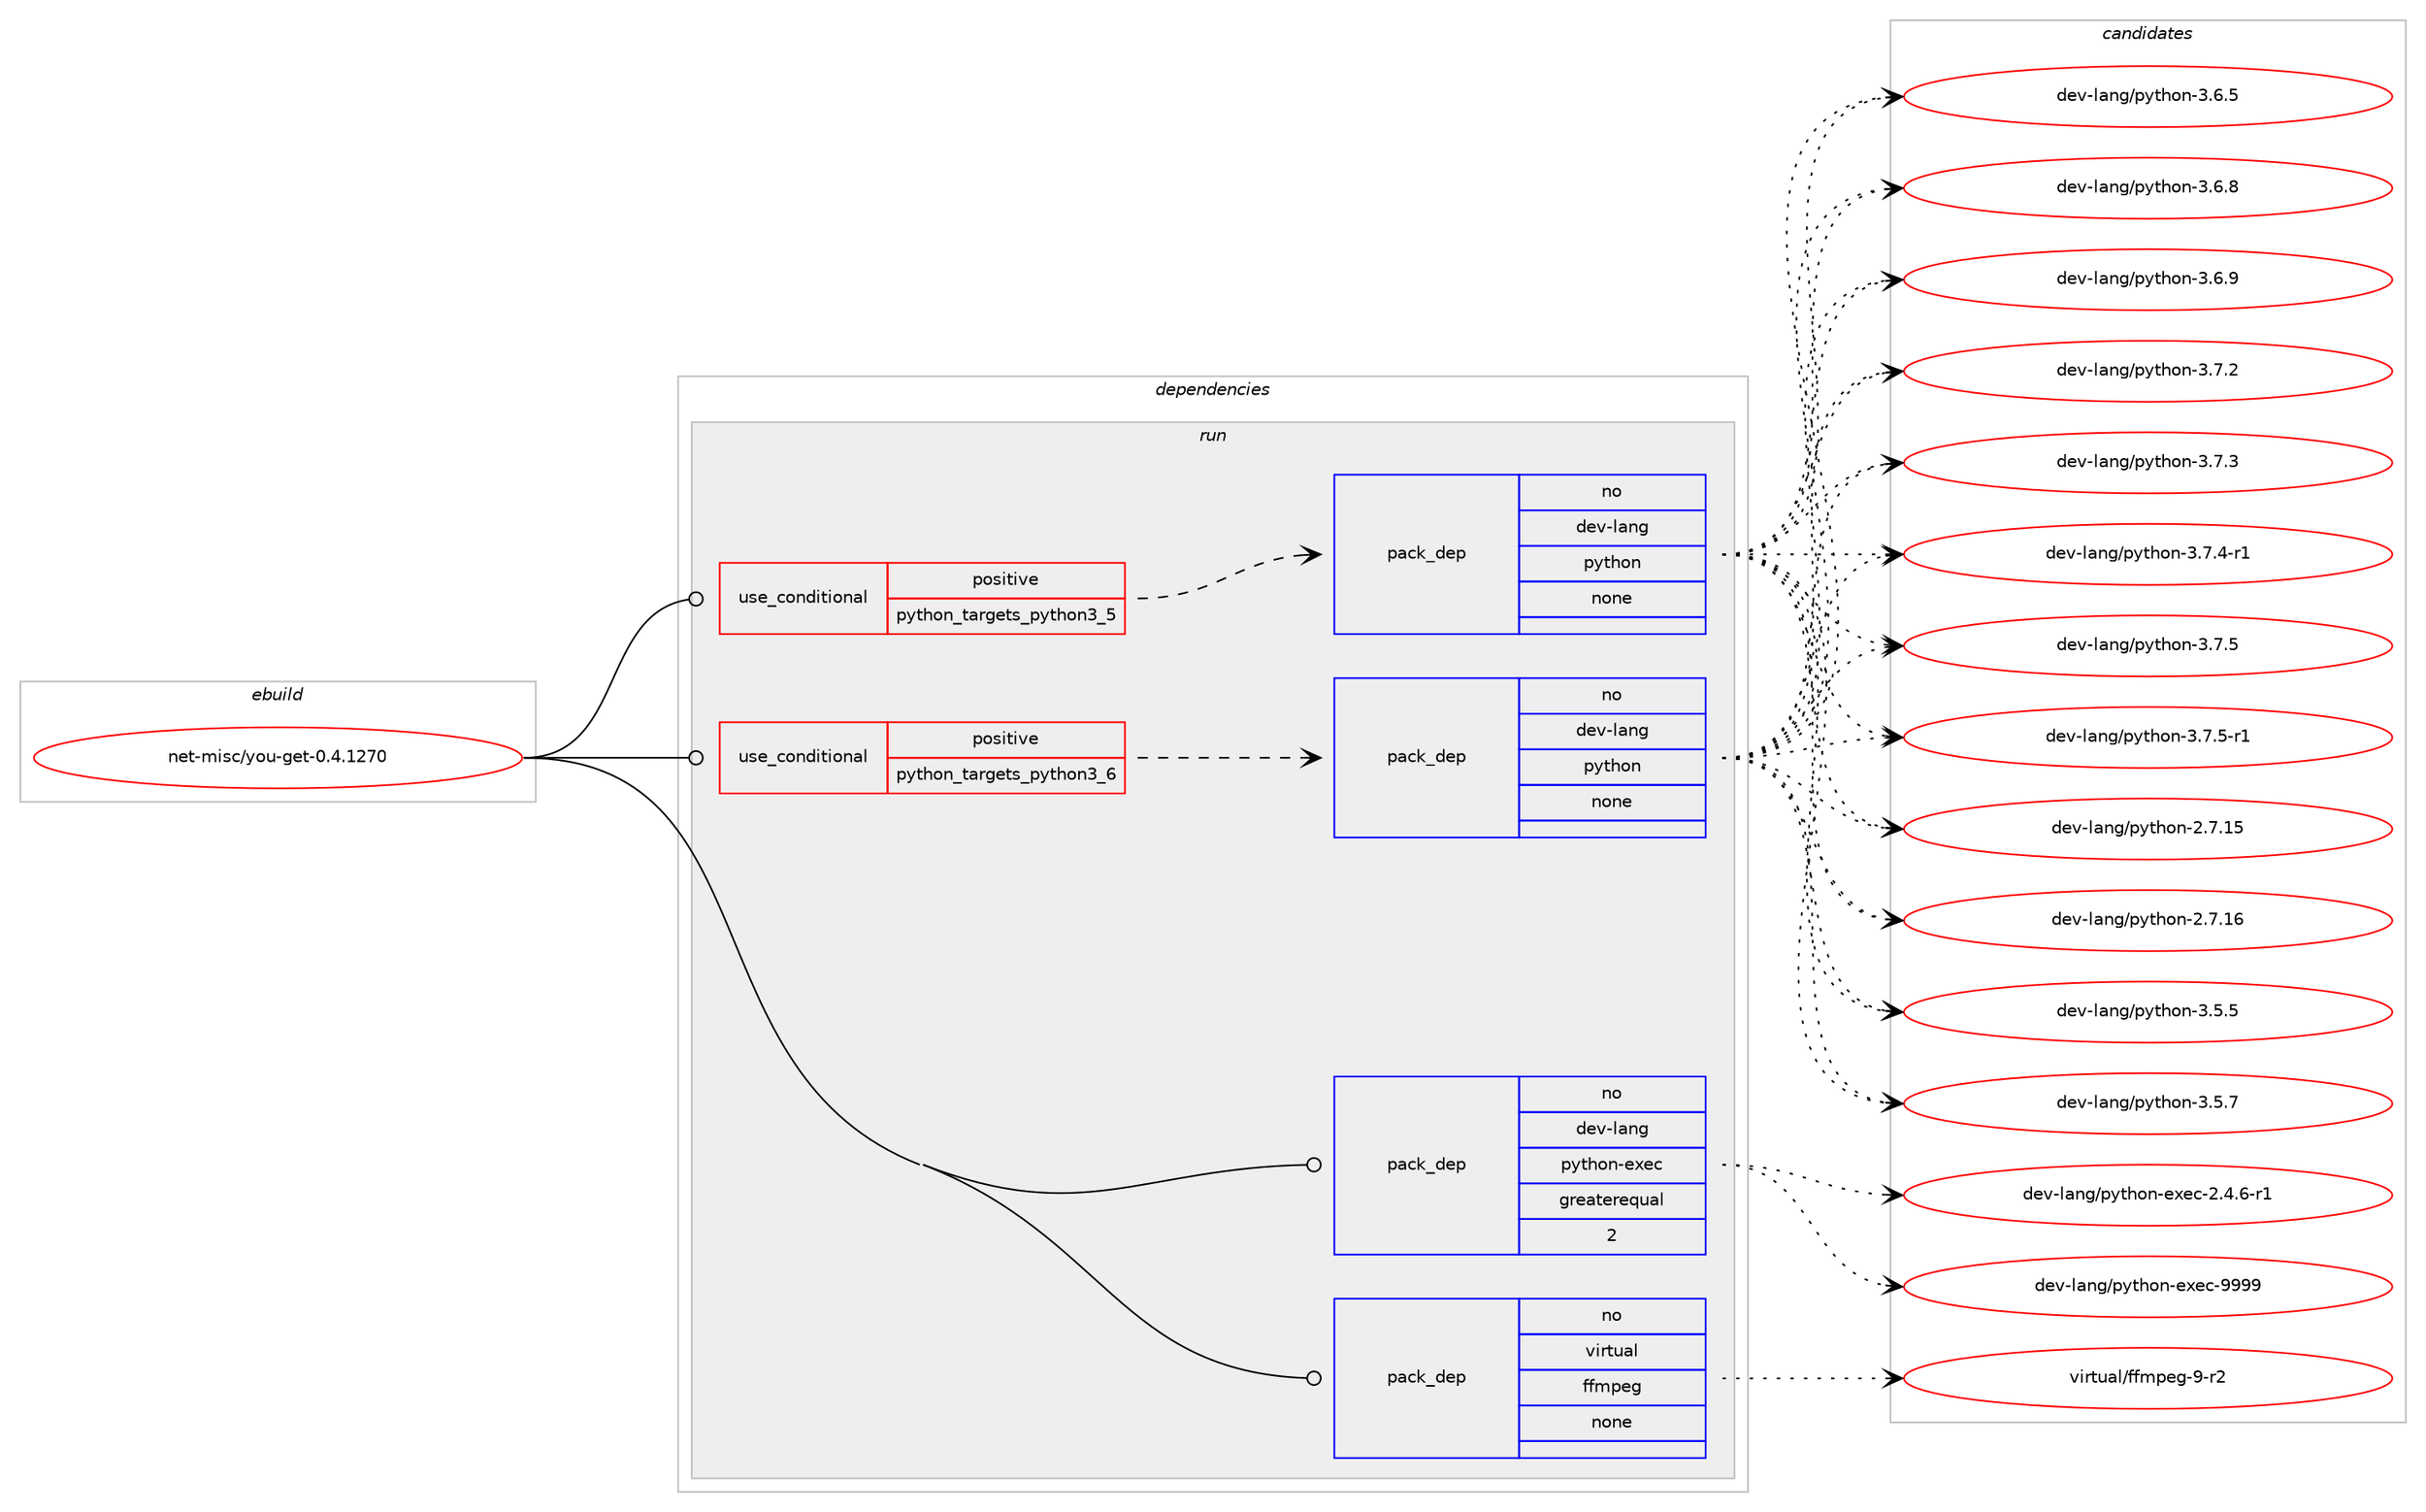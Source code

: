 digraph prolog {

# *************
# Graph options
# *************

newrank=true;
concentrate=true;
compound=true;
graph [rankdir=LR,fontname=Helvetica,fontsize=10,ranksep=1.5];#, ranksep=2.5, nodesep=0.2];
edge  [arrowhead=vee];
node  [fontname=Helvetica,fontsize=10];

# **********
# The ebuild
# **********

subgraph cluster_leftcol {
color=gray;
rank=same;
label=<<i>ebuild</i>>;
id [label="net-misc/you-get-0.4.1270", color=red, width=4, href="../net-misc/you-get-0.4.1270.svg"];
}

# ****************
# The dependencies
# ****************

subgraph cluster_midcol {
color=gray;
label=<<i>dependencies</i>>;
subgraph cluster_compile {
fillcolor="#eeeeee";
style=filled;
label=<<i>compile</i>>;
}
subgraph cluster_compileandrun {
fillcolor="#eeeeee";
style=filled;
label=<<i>compile and run</i>>;
}
subgraph cluster_run {
fillcolor="#eeeeee";
style=filled;
label=<<i>run</i>>;
subgraph cond204397 {
dependency838286 [label=<<TABLE BORDER="0" CELLBORDER="1" CELLSPACING="0" CELLPADDING="4"><TR><TD ROWSPAN="3" CELLPADDING="10">use_conditional</TD></TR><TR><TD>positive</TD></TR><TR><TD>python_targets_python3_5</TD></TR></TABLE>>, shape=none, color=red];
subgraph pack619119 {
dependency838287 [label=<<TABLE BORDER="0" CELLBORDER="1" CELLSPACING="0" CELLPADDING="4" WIDTH="220"><TR><TD ROWSPAN="6" CELLPADDING="30">pack_dep</TD></TR><TR><TD WIDTH="110">no</TD></TR><TR><TD>dev-lang</TD></TR><TR><TD>python</TD></TR><TR><TD>none</TD></TR><TR><TD></TD></TR></TABLE>>, shape=none, color=blue];
}
dependency838286:e -> dependency838287:w [weight=20,style="dashed",arrowhead="vee"];
}
id:e -> dependency838286:w [weight=20,style="solid",arrowhead="odot"];
subgraph cond204398 {
dependency838288 [label=<<TABLE BORDER="0" CELLBORDER="1" CELLSPACING="0" CELLPADDING="4"><TR><TD ROWSPAN="3" CELLPADDING="10">use_conditional</TD></TR><TR><TD>positive</TD></TR><TR><TD>python_targets_python3_6</TD></TR></TABLE>>, shape=none, color=red];
subgraph pack619120 {
dependency838289 [label=<<TABLE BORDER="0" CELLBORDER="1" CELLSPACING="0" CELLPADDING="4" WIDTH="220"><TR><TD ROWSPAN="6" CELLPADDING="30">pack_dep</TD></TR><TR><TD WIDTH="110">no</TD></TR><TR><TD>dev-lang</TD></TR><TR><TD>python</TD></TR><TR><TD>none</TD></TR><TR><TD></TD></TR></TABLE>>, shape=none, color=blue];
}
dependency838288:e -> dependency838289:w [weight=20,style="dashed",arrowhead="vee"];
}
id:e -> dependency838288:w [weight=20,style="solid",arrowhead="odot"];
subgraph pack619121 {
dependency838290 [label=<<TABLE BORDER="0" CELLBORDER="1" CELLSPACING="0" CELLPADDING="4" WIDTH="220"><TR><TD ROWSPAN="6" CELLPADDING="30">pack_dep</TD></TR><TR><TD WIDTH="110">no</TD></TR><TR><TD>dev-lang</TD></TR><TR><TD>python-exec</TD></TR><TR><TD>greaterequal</TD></TR><TR><TD>2</TD></TR></TABLE>>, shape=none, color=blue];
}
id:e -> dependency838290:w [weight=20,style="solid",arrowhead="odot"];
subgraph pack619122 {
dependency838291 [label=<<TABLE BORDER="0" CELLBORDER="1" CELLSPACING="0" CELLPADDING="4" WIDTH="220"><TR><TD ROWSPAN="6" CELLPADDING="30">pack_dep</TD></TR><TR><TD WIDTH="110">no</TD></TR><TR><TD>virtual</TD></TR><TR><TD>ffmpeg</TD></TR><TR><TD>none</TD></TR><TR><TD></TD></TR></TABLE>>, shape=none, color=blue];
}
id:e -> dependency838291:w [weight=20,style="solid",arrowhead="odot"];
}
}

# **************
# The candidates
# **************

subgraph cluster_choices {
rank=same;
color=gray;
label=<<i>candidates</i>>;

subgraph choice619119 {
color=black;
nodesep=1;
choice10010111845108971101034711212111610411111045504655464953 [label="dev-lang/python-2.7.15", color=red, width=4,href="../dev-lang/python-2.7.15.svg"];
choice10010111845108971101034711212111610411111045504655464954 [label="dev-lang/python-2.7.16", color=red, width=4,href="../dev-lang/python-2.7.16.svg"];
choice100101118451089711010347112121116104111110455146534653 [label="dev-lang/python-3.5.5", color=red, width=4,href="../dev-lang/python-3.5.5.svg"];
choice100101118451089711010347112121116104111110455146534655 [label="dev-lang/python-3.5.7", color=red, width=4,href="../dev-lang/python-3.5.7.svg"];
choice100101118451089711010347112121116104111110455146544653 [label="dev-lang/python-3.6.5", color=red, width=4,href="../dev-lang/python-3.6.5.svg"];
choice100101118451089711010347112121116104111110455146544656 [label="dev-lang/python-3.6.8", color=red, width=4,href="../dev-lang/python-3.6.8.svg"];
choice100101118451089711010347112121116104111110455146544657 [label="dev-lang/python-3.6.9", color=red, width=4,href="../dev-lang/python-3.6.9.svg"];
choice100101118451089711010347112121116104111110455146554650 [label="dev-lang/python-3.7.2", color=red, width=4,href="../dev-lang/python-3.7.2.svg"];
choice100101118451089711010347112121116104111110455146554651 [label="dev-lang/python-3.7.3", color=red, width=4,href="../dev-lang/python-3.7.3.svg"];
choice1001011184510897110103471121211161041111104551465546524511449 [label="dev-lang/python-3.7.4-r1", color=red, width=4,href="../dev-lang/python-3.7.4-r1.svg"];
choice100101118451089711010347112121116104111110455146554653 [label="dev-lang/python-3.7.5", color=red, width=4,href="../dev-lang/python-3.7.5.svg"];
choice1001011184510897110103471121211161041111104551465546534511449 [label="dev-lang/python-3.7.5-r1", color=red, width=4,href="../dev-lang/python-3.7.5-r1.svg"];
dependency838287:e -> choice10010111845108971101034711212111610411111045504655464953:w [style=dotted,weight="100"];
dependency838287:e -> choice10010111845108971101034711212111610411111045504655464954:w [style=dotted,weight="100"];
dependency838287:e -> choice100101118451089711010347112121116104111110455146534653:w [style=dotted,weight="100"];
dependency838287:e -> choice100101118451089711010347112121116104111110455146534655:w [style=dotted,weight="100"];
dependency838287:e -> choice100101118451089711010347112121116104111110455146544653:w [style=dotted,weight="100"];
dependency838287:e -> choice100101118451089711010347112121116104111110455146544656:w [style=dotted,weight="100"];
dependency838287:e -> choice100101118451089711010347112121116104111110455146544657:w [style=dotted,weight="100"];
dependency838287:e -> choice100101118451089711010347112121116104111110455146554650:w [style=dotted,weight="100"];
dependency838287:e -> choice100101118451089711010347112121116104111110455146554651:w [style=dotted,weight="100"];
dependency838287:e -> choice1001011184510897110103471121211161041111104551465546524511449:w [style=dotted,weight="100"];
dependency838287:e -> choice100101118451089711010347112121116104111110455146554653:w [style=dotted,weight="100"];
dependency838287:e -> choice1001011184510897110103471121211161041111104551465546534511449:w [style=dotted,weight="100"];
}
subgraph choice619120 {
color=black;
nodesep=1;
choice10010111845108971101034711212111610411111045504655464953 [label="dev-lang/python-2.7.15", color=red, width=4,href="../dev-lang/python-2.7.15.svg"];
choice10010111845108971101034711212111610411111045504655464954 [label="dev-lang/python-2.7.16", color=red, width=4,href="../dev-lang/python-2.7.16.svg"];
choice100101118451089711010347112121116104111110455146534653 [label="dev-lang/python-3.5.5", color=red, width=4,href="../dev-lang/python-3.5.5.svg"];
choice100101118451089711010347112121116104111110455146534655 [label="dev-lang/python-3.5.7", color=red, width=4,href="../dev-lang/python-3.5.7.svg"];
choice100101118451089711010347112121116104111110455146544653 [label="dev-lang/python-3.6.5", color=red, width=4,href="../dev-lang/python-3.6.5.svg"];
choice100101118451089711010347112121116104111110455146544656 [label="dev-lang/python-3.6.8", color=red, width=4,href="../dev-lang/python-3.6.8.svg"];
choice100101118451089711010347112121116104111110455146544657 [label="dev-lang/python-3.6.9", color=red, width=4,href="../dev-lang/python-3.6.9.svg"];
choice100101118451089711010347112121116104111110455146554650 [label="dev-lang/python-3.7.2", color=red, width=4,href="../dev-lang/python-3.7.2.svg"];
choice100101118451089711010347112121116104111110455146554651 [label="dev-lang/python-3.7.3", color=red, width=4,href="../dev-lang/python-3.7.3.svg"];
choice1001011184510897110103471121211161041111104551465546524511449 [label="dev-lang/python-3.7.4-r1", color=red, width=4,href="../dev-lang/python-3.7.4-r1.svg"];
choice100101118451089711010347112121116104111110455146554653 [label="dev-lang/python-3.7.5", color=red, width=4,href="../dev-lang/python-3.7.5.svg"];
choice1001011184510897110103471121211161041111104551465546534511449 [label="dev-lang/python-3.7.5-r1", color=red, width=4,href="../dev-lang/python-3.7.5-r1.svg"];
dependency838289:e -> choice10010111845108971101034711212111610411111045504655464953:w [style=dotted,weight="100"];
dependency838289:e -> choice10010111845108971101034711212111610411111045504655464954:w [style=dotted,weight="100"];
dependency838289:e -> choice100101118451089711010347112121116104111110455146534653:w [style=dotted,weight="100"];
dependency838289:e -> choice100101118451089711010347112121116104111110455146534655:w [style=dotted,weight="100"];
dependency838289:e -> choice100101118451089711010347112121116104111110455146544653:w [style=dotted,weight="100"];
dependency838289:e -> choice100101118451089711010347112121116104111110455146544656:w [style=dotted,weight="100"];
dependency838289:e -> choice100101118451089711010347112121116104111110455146544657:w [style=dotted,weight="100"];
dependency838289:e -> choice100101118451089711010347112121116104111110455146554650:w [style=dotted,weight="100"];
dependency838289:e -> choice100101118451089711010347112121116104111110455146554651:w [style=dotted,weight="100"];
dependency838289:e -> choice1001011184510897110103471121211161041111104551465546524511449:w [style=dotted,weight="100"];
dependency838289:e -> choice100101118451089711010347112121116104111110455146554653:w [style=dotted,weight="100"];
dependency838289:e -> choice1001011184510897110103471121211161041111104551465546534511449:w [style=dotted,weight="100"];
}
subgraph choice619121 {
color=black;
nodesep=1;
choice10010111845108971101034711212111610411111045101120101994550465246544511449 [label="dev-lang/python-exec-2.4.6-r1", color=red, width=4,href="../dev-lang/python-exec-2.4.6-r1.svg"];
choice10010111845108971101034711212111610411111045101120101994557575757 [label="dev-lang/python-exec-9999", color=red, width=4,href="../dev-lang/python-exec-9999.svg"];
dependency838290:e -> choice10010111845108971101034711212111610411111045101120101994550465246544511449:w [style=dotted,weight="100"];
dependency838290:e -> choice10010111845108971101034711212111610411111045101120101994557575757:w [style=dotted,weight="100"];
}
subgraph choice619122 {
color=black;
nodesep=1;
choice118105114116117971084710210210911210110345574511450 [label="virtual/ffmpeg-9-r2", color=red, width=4,href="../virtual/ffmpeg-9-r2.svg"];
dependency838291:e -> choice118105114116117971084710210210911210110345574511450:w [style=dotted,weight="100"];
}
}

}
